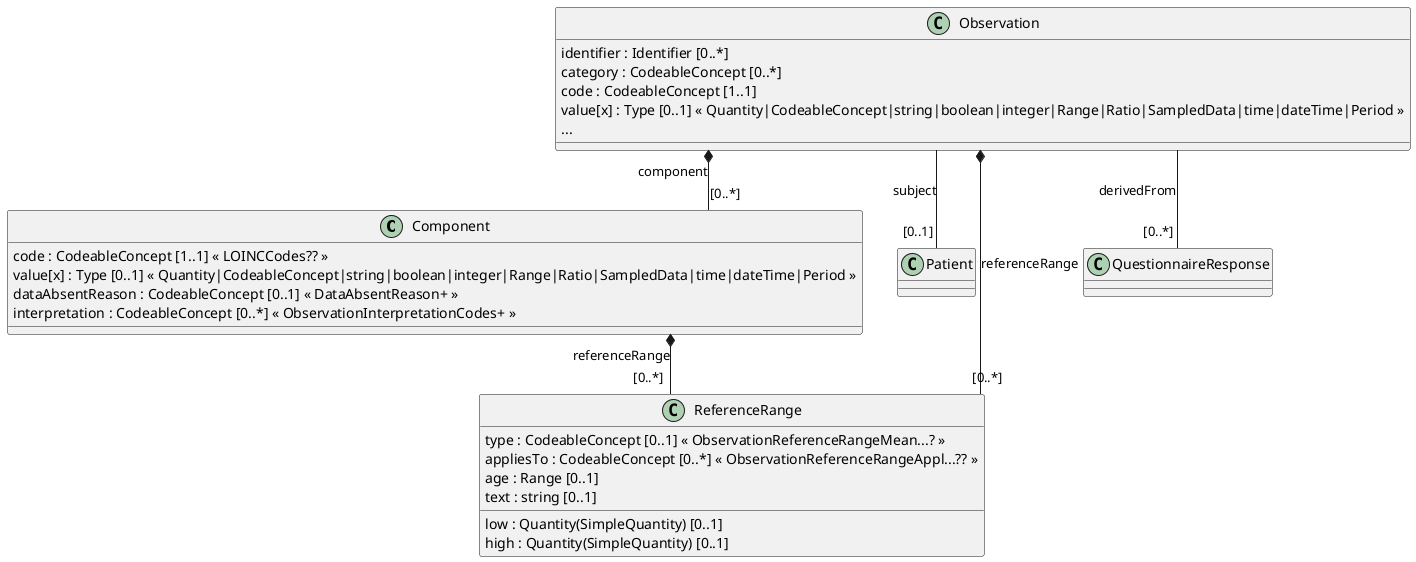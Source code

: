 @startuml
' ========================================
' start: configuration
' ========================================

skinparam linetype ortho

' ========================================
' end: configuration
' ========================================

' ========================================
' start: definition of entities/classes
' ========================================

class Component {
  code : CodeableConcept [1..1] « LOINCCodes?? »
  value[x] : Type [0..1] « Quantity|CodeableConcept|string|boolean|integer|Range|Ratio|SampledData|time|dateTime|Period »
  dataAbsentReason : CodeableConcept [0..1] « DataAbsentReason+ »
  interpretation : CodeableConcept [0..*] « ObservationInterpretationCodes+ »
}

'class Encounter {
'}

class Observation {
  identifier : Identifier [0..*]
  category : CodeableConcept [0..*]
  code : CodeableConcept [1..1]
  value[x] : Type [0..1] « Quantity|CodeableConcept|string|boolean|integer|Range|Ratio|SampledData|time|dateTime|Period »
  ...
}

class Patient {
}

class ReferenceRange {
  low : Quantity(SimpleQuantity) [0..1]
  high : Quantity(SimpleQuantity) [0..1]
  type : CodeableConcept [0..1] « ObservationReferenceRangeMean...? »
  appliesTo : CodeableConcept [0..*] « ObservationReferenceRangeAppl...?? »
  age : Range [0..1]
  text : string [0..1]
}

class QuestionnaireResponse {
}

' ========================================
' end: definition of entities/classes
' ========================================

' ========================================
' start: definition of associations
' ========================================

Observation *-- "[0..*]" Component : component
Observation *-- "[0..*]" ReferenceRange : referenceRange
Component *-- "[0..*]" ReferenceRange : referenceRange
'Observation -- "[0..1]" Encounter : encounter
Observation -- "[0..1]" Patient : subject
Observation -- "[0..*]" QuestionnaireResponse : derivedFrom

' ========================================
' end: definition of associations
' ========================================
@enduml
